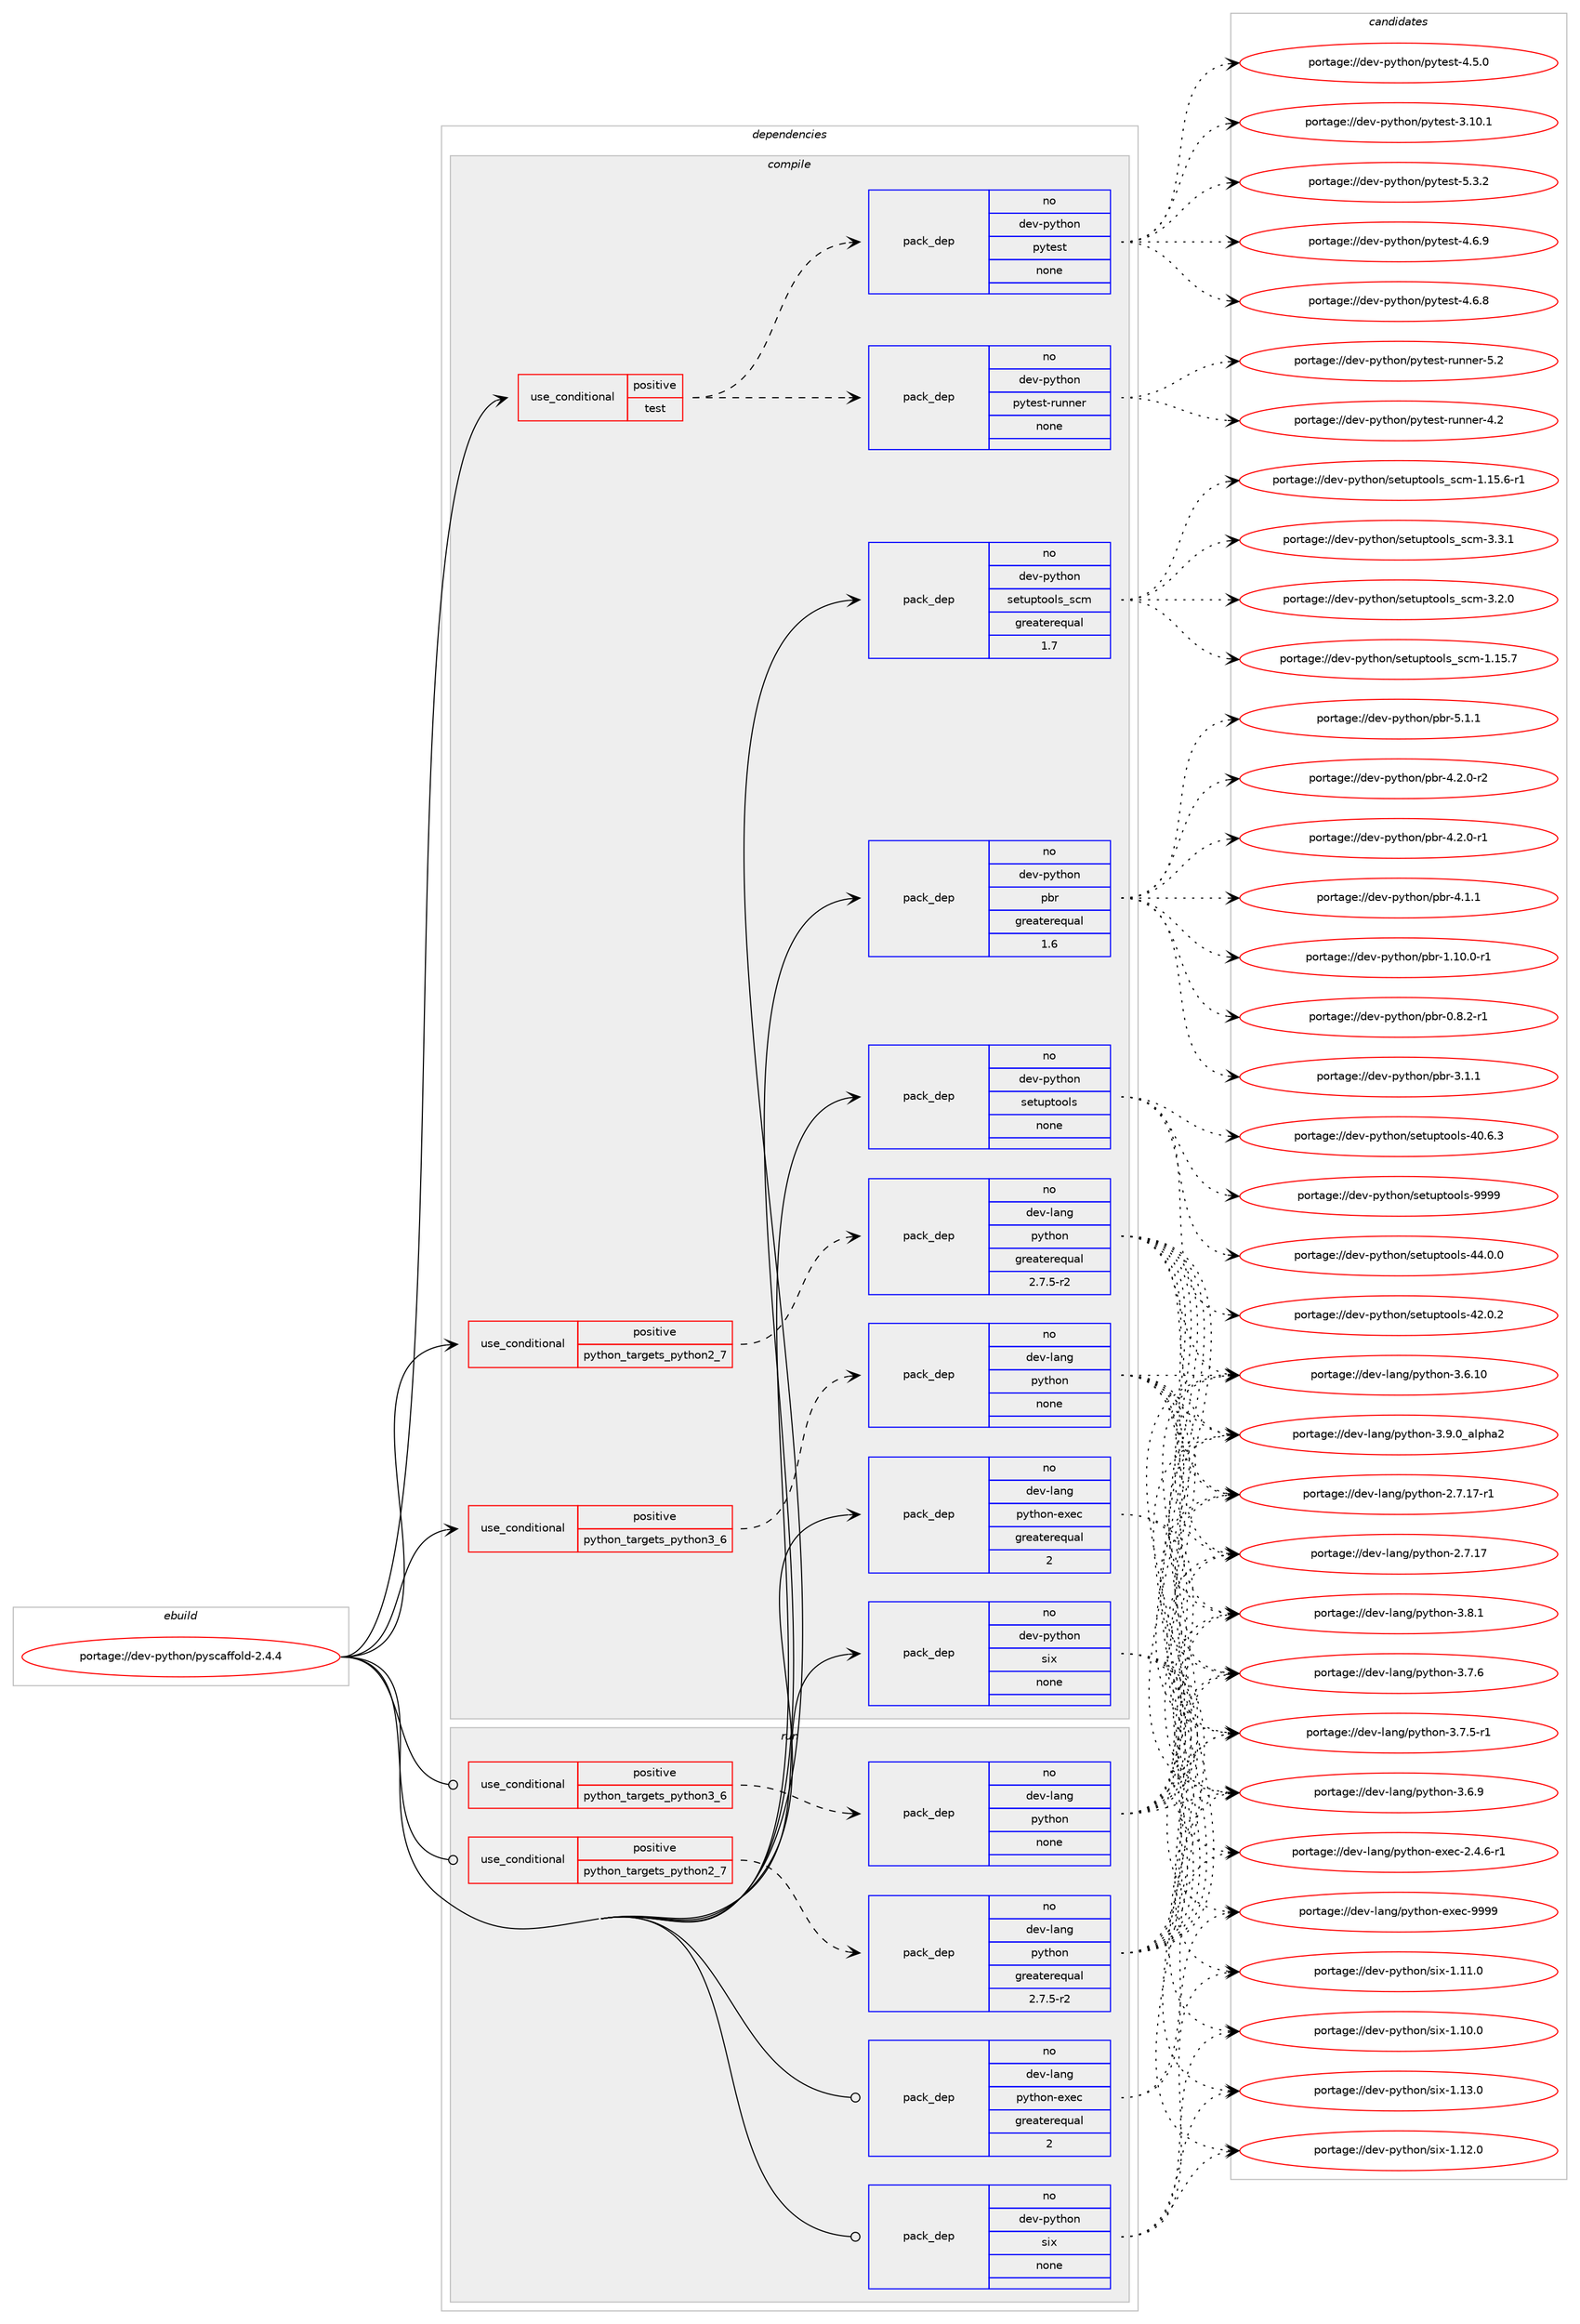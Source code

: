 digraph prolog {

# *************
# Graph options
# *************

newrank=true;
concentrate=true;
compound=true;
graph [rankdir=LR,fontname=Helvetica,fontsize=10,ranksep=1.5];#, ranksep=2.5, nodesep=0.2];
edge  [arrowhead=vee];
node  [fontname=Helvetica,fontsize=10];

# **********
# The ebuild
# **********

subgraph cluster_leftcol {
color=gray;
label=<<i>ebuild</i>>;
id [label="portage://dev-python/pyscaffold-2.4.4", color=red, width=4, href="../dev-python/pyscaffold-2.4.4.svg"];
}

# ****************
# The dependencies
# ****************

subgraph cluster_midcol {
color=gray;
label=<<i>dependencies</i>>;
subgraph cluster_compile {
fillcolor="#eeeeee";
style=filled;
label=<<i>compile</i>>;
subgraph cond108632 {
dependency435339 [label=<<TABLE BORDER="0" CELLBORDER="1" CELLSPACING="0" CELLPADDING="4"><TR><TD ROWSPAN="3" CELLPADDING="10">use_conditional</TD></TR><TR><TD>positive</TD></TR><TR><TD>python_targets_python2_7</TD></TR></TABLE>>, shape=none, color=red];
subgraph pack321781 {
dependency435340 [label=<<TABLE BORDER="0" CELLBORDER="1" CELLSPACING="0" CELLPADDING="4" WIDTH="220"><TR><TD ROWSPAN="6" CELLPADDING="30">pack_dep</TD></TR><TR><TD WIDTH="110">no</TD></TR><TR><TD>dev-lang</TD></TR><TR><TD>python</TD></TR><TR><TD>greaterequal</TD></TR><TR><TD>2.7.5-r2</TD></TR></TABLE>>, shape=none, color=blue];
}
dependency435339:e -> dependency435340:w [weight=20,style="dashed",arrowhead="vee"];
}
id:e -> dependency435339:w [weight=20,style="solid",arrowhead="vee"];
subgraph cond108633 {
dependency435341 [label=<<TABLE BORDER="0" CELLBORDER="1" CELLSPACING="0" CELLPADDING="4"><TR><TD ROWSPAN="3" CELLPADDING="10">use_conditional</TD></TR><TR><TD>positive</TD></TR><TR><TD>python_targets_python3_6</TD></TR></TABLE>>, shape=none, color=red];
subgraph pack321782 {
dependency435342 [label=<<TABLE BORDER="0" CELLBORDER="1" CELLSPACING="0" CELLPADDING="4" WIDTH="220"><TR><TD ROWSPAN="6" CELLPADDING="30">pack_dep</TD></TR><TR><TD WIDTH="110">no</TD></TR><TR><TD>dev-lang</TD></TR><TR><TD>python</TD></TR><TR><TD>none</TD></TR><TR><TD></TD></TR></TABLE>>, shape=none, color=blue];
}
dependency435341:e -> dependency435342:w [weight=20,style="dashed",arrowhead="vee"];
}
id:e -> dependency435341:w [weight=20,style="solid",arrowhead="vee"];
subgraph cond108634 {
dependency435343 [label=<<TABLE BORDER="0" CELLBORDER="1" CELLSPACING="0" CELLPADDING="4"><TR><TD ROWSPAN="3" CELLPADDING="10">use_conditional</TD></TR><TR><TD>positive</TD></TR><TR><TD>test</TD></TR></TABLE>>, shape=none, color=red];
subgraph pack321783 {
dependency435344 [label=<<TABLE BORDER="0" CELLBORDER="1" CELLSPACING="0" CELLPADDING="4" WIDTH="220"><TR><TD ROWSPAN="6" CELLPADDING="30">pack_dep</TD></TR><TR><TD WIDTH="110">no</TD></TR><TR><TD>dev-python</TD></TR><TR><TD>pytest</TD></TR><TR><TD>none</TD></TR><TR><TD></TD></TR></TABLE>>, shape=none, color=blue];
}
dependency435343:e -> dependency435344:w [weight=20,style="dashed",arrowhead="vee"];
subgraph pack321784 {
dependency435345 [label=<<TABLE BORDER="0" CELLBORDER="1" CELLSPACING="0" CELLPADDING="4" WIDTH="220"><TR><TD ROWSPAN="6" CELLPADDING="30">pack_dep</TD></TR><TR><TD WIDTH="110">no</TD></TR><TR><TD>dev-python</TD></TR><TR><TD>pytest-runner</TD></TR><TR><TD>none</TD></TR><TR><TD></TD></TR></TABLE>>, shape=none, color=blue];
}
dependency435343:e -> dependency435345:w [weight=20,style="dashed",arrowhead="vee"];
}
id:e -> dependency435343:w [weight=20,style="solid",arrowhead="vee"];
subgraph pack321785 {
dependency435346 [label=<<TABLE BORDER="0" CELLBORDER="1" CELLSPACING="0" CELLPADDING="4" WIDTH="220"><TR><TD ROWSPAN="6" CELLPADDING="30">pack_dep</TD></TR><TR><TD WIDTH="110">no</TD></TR><TR><TD>dev-lang</TD></TR><TR><TD>python-exec</TD></TR><TR><TD>greaterequal</TD></TR><TR><TD>2</TD></TR></TABLE>>, shape=none, color=blue];
}
id:e -> dependency435346:w [weight=20,style="solid",arrowhead="vee"];
subgraph pack321786 {
dependency435347 [label=<<TABLE BORDER="0" CELLBORDER="1" CELLSPACING="0" CELLPADDING="4" WIDTH="220"><TR><TD ROWSPAN="6" CELLPADDING="30">pack_dep</TD></TR><TR><TD WIDTH="110">no</TD></TR><TR><TD>dev-python</TD></TR><TR><TD>pbr</TD></TR><TR><TD>greaterequal</TD></TR><TR><TD>1.6</TD></TR></TABLE>>, shape=none, color=blue];
}
id:e -> dependency435347:w [weight=20,style="solid",arrowhead="vee"];
subgraph pack321787 {
dependency435348 [label=<<TABLE BORDER="0" CELLBORDER="1" CELLSPACING="0" CELLPADDING="4" WIDTH="220"><TR><TD ROWSPAN="6" CELLPADDING="30">pack_dep</TD></TR><TR><TD WIDTH="110">no</TD></TR><TR><TD>dev-python</TD></TR><TR><TD>setuptools</TD></TR><TR><TD>none</TD></TR><TR><TD></TD></TR></TABLE>>, shape=none, color=blue];
}
id:e -> dependency435348:w [weight=20,style="solid",arrowhead="vee"];
subgraph pack321788 {
dependency435349 [label=<<TABLE BORDER="0" CELLBORDER="1" CELLSPACING="0" CELLPADDING="4" WIDTH="220"><TR><TD ROWSPAN="6" CELLPADDING="30">pack_dep</TD></TR><TR><TD WIDTH="110">no</TD></TR><TR><TD>dev-python</TD></TR><TR><TD>setuptools_scm</TD></TR><TR><TD>greaterequal</TD></TR><TR><TD>1.7</TD></TR></TABLE>>, shape=none, color=blue];
}
id:e -> dependency435349:w [weight=20,style="solid",arrowhead="vee"];
subgraph pack321789 {
dependency435350 [label=<<TABLE BORDER="0" CELLBORDER="1" CELLSPACING="0" CELLPADDING="4" WIDTH="220"><TR><TD ROWSPAN="6" CELLPADDING="30">pack_dep</TD></TR><TR><TD WIDTH="110">no</TD></TR><TR><TD>dev-python</TD></TR><TR><TD>six</TD></TR><TR><TD>none</TD></TR><TR><TD></TD></TR></TABLE>>, shape=none, color=blue];
}
id:e -> dependency435350:w [weight=20,style="solid",arrowhead="vee"];
}
subgraph cluster_compileandrun {
fillcolor="#eeeeee";
style=filled;
label=<<i>compile and run</i>>;
}
subgraph cluster_run {
fillcolor="#eeeeee";
style=filled;
label=<<i>run</i>>;
subgraph cond108635 {
dependency435351 [label=<<TABLE BORDER="0" CELLBORDER="1" CELLSPACING="0" CELLPADDING="4"><TR><TD ROWSPAN="3" CELLPADDING="10">use_conditional</TD></TR><TR><TD>positive</TD></TR><TR><TD>python_targets_python2_7</TD></TR></TABLE>>, shape=none, color=red];
subgraph pack321790 {
dependency435352 [label=<<TABLE BORDER="0" CELLBORDER="1" CELLSPACING="0" CELLPADDING="4" WIDTH="220"><TR><TD ROWSPAN="6" CELLPADDING="30">pack_dep</TD></TR><TR><TD WIDTH="110">no</TD></TR><TR><TD>dev-lang</TD></TR><TR><TD>python</TD></TR><TR><TD>greaterequal</TD></TR><TR><TD>2.7.5-r2</TD></TR></TABLE>>, shape=none, color=blue];
}
dependency435351:e -> dependency435352:w [weight=20,style="dashed",arrowhead="vee"];
}
id:e -> dependency435351:w [weight=20,style="solid",arrowhead="odot"];
subgraph cond108636 {
dependency435353 [label=<<TABLE BORDER="0" CELLBORDER="1" CELLSPACING="0" CELLPADDING="4"><TR><TD ROWSPAN="3" CELLPADDING="10">use_conditional</TD></TR><TR><TD>positive</TD></TR><TR><TD>python_targets_python3_6</TD></TR></TABLE>>, shape=none, color=red];
subgraph pack321791 {
dependency435354 [label=<<TABLE BORDER="0" CELLBORDER="1" CELLSPACING="0" CELLPADDING="4" WIDTH="220"><TR><TD ROWSPAN="6" CELLPADDING="30">pack_dep</TD></TR><TR><TD WIDTH="110">no</TD></TR><TR><TD>dev-lang</TD></TR><TR><TD>python</TD></TR><TR><TD>none</TD></TR><TR><TD></TD></TR></TABLE>>, shape=none, color=blue];
}
dependency435353:e -> dependency435354:w [weight=20,style="dashed",arrowhead="vee"];
}
id:e -> dependency435353:w [weight=20,style="solid",arrowhead="odot"];
subgraph pack321792 {
dependency435355 [label=<<TABLE BORDER="0" CELLBORDER="1" CELLSPACING="0" CELLPADDING="4" WIDTH="220"><TR><TD ROWSPAN="6" CELLPADDING="30">pack_dep</TD></TR><TR><TD WIDTH="110">no</TD></TR><TR><TD>dev-lang</TD></TR><TR><TD>python-exec</TD></TR><TR><TD>greaterequal</TD></TR><TR><TD>2</TD></TR></TABLE>>, shape=none, color=blue];
}
id:e -> dependency435355:w [weight=20,style="solid",arrowhead="odot"];
subgraph pack321793 {
dependency435356 [label=<<TABLE BORDER="0" CELLBORDER="1" CELLSPACING="0" CELLPADDING="4" WIDTH="220"><TR><TD ROWSPAN="6" CELLPADDING="30">pack_dep</TD></TR><TR><TD WIDTH="110">no</TD></TR><TR><TD>dev-python</TD></TR><TR><TD>six</TD></TR><TR><TD>none</TD></TR><TR><TD></TD></TR></TABLE>>, shape=none, color=blue];
}
id:e -> dependency435356:w [weight=20,style="solid",arrowhead="odot"];
}
}

# **************
# The candidates
# **************

subgraph cluster_choices {
rank=same;
color=gray;
label=<<i>candidates</i>>;

subgraph choice321781 {
color=black;
nodesep=1;
choice10010111845108971101034711212111610411111045514657464895971081121049750 [label="portage://dev-lang/python-3.9.0_alpha2", color=red, width=4,href="../dev-lang/python-3.9.0_alpha2.svg"];
choice100101118451089711010347112121116104111110455146564649 [label="portage://dev-lang/python-3.8.1", color=red, width=4,href="../dev-lang/python-3.8.1.svg"];
choice100101118451089711010347112121116104111110455146554654 [label="portage://dev-lang/python-3.7.6", color=red, width=4,href="../dev-lang/python-3.7.6.svg"];
choice1001011184510897110103471121211161041111104551465546534511449 [label="portage://dev-lang/python-3.7.5-r1", color=red, width=4,href="../dev-lang/python-3.7.5-r1.svg"];
choice100101118451089711010347112121116104111110455146544657 [label="portage://dev-lang/python-3.6.9", color=red, width=4,href="../dev-lang/python-3.6.9.svg"];
choice10010111845108971101034711212111610411111045514654464948 [label="portage://dev-lang/python-3.6.10", color=red, width=4,href="../dev-lang/python-3.6.10.svg"];
choice100101118451089711010347112121116104111110455046554649554511449 [label="portage://dev-lang/python-2.7.17-r1", color=red, width=4,href="../dev-lang/python-2.7.17-r1.svg"];
choice10010111845108971101034711212111610411111045504655464955 [label="portage://dev-lang/python-2.7.17", color=red, width=4,href="../dev-lang/python-2.7.17.svg"];
dependency435340:e -> choice10010111845108971101034711212111610411111045514657464895971081121049750:w [style=dotted,weight="100"];
dependency435340:e -> choice100101118451089711010347112121116104111110455146564649:w [style=dotted,weight="100"];
dependency435340:e -> choice100101118451089711010347112121116104111110455146554654:w [style=dotted,weight="100"];
dependency435340:e -> choice1001011184510897110103471121211161041111104551465546534511449:w [style=dotted,weight="100"];
dependency435340:e -> choice100101118451089711010347112121116104111110455146544657:w [style=dotted,weight="100"];
dependency435340:e -> choice10010111845108971101034711212111610411111045514654464948:w [style=dotted,weight="100"];
dependency435340:e -> choice100101118451089711010347112121116104111110455046554649554511449:w [style=dotted,weight="100"];
dependency435340:e -> choice10010111845108971101034711212111610411111045504655464955:w [style=dotted,weight="100"];
}
subgraph choice321782 {
color=black;
nodesep=1;
choice10010111845108971101034711212111610411111045514657464895971081121049750 [label="portage://dev-lang/python-3.9.0_alpha2", color=red, width=4,href="../dev-lang/python-3.9.0_alpha2.svg"];
choice100101118451089711010347112121116104111110455146564649 [label="portage://dev-lang/python-3.8.1", color=red, width=4,href="../dev-lang/python-3.8.1.svg"];
choice100101118451089711010347112121116104111110455146554654 [label="portage://dev-lang/python-3.7.6", color=red, width=4,href="../dev-lang/python-3.7.6.svg"];
choice1001011184510897110103471121211161041111104551465546534511449 [label="portage://dev-lang/python-3.7.5-r1", color=red, width=4,href="../dev-lang/python-3.7.5-r1.svg"];
choice100101118451089711010347112121116104111110455146544657 [label="portage://dev-lang/python-3.6.9", color=red, width=4,href="../dev-lang/python-3.6.9.svg"];
choice10010111845108971101034711212111610411111045514654464948 [label="portage://dev-lang/python-3.6.10", color=red, width=4,href="../dev-lang/python-3.6.10.svg"];
choice100101118451089711010347112121116104111110455046554649554511449 [label="portage://dev-lang/python-2.7.17-r1", color=red, width=4,href="../dev-lang/python-2.7.17-r1.svg"];
choice10010111845108971101034711212111610411111045504655464955 [label="portage://dev-lang/python-2.7.17", color=red, width=4,href="../dev-lang/python-2.7.17.svg"];
dependency435342:e -> choice10010111845108971101034711212111610411111045514657464895971081121049750:w [style=dotted,weight="100"];
dependency435342:e -> choice100101118451089711010347112121116104111110455146564649:w [style=dotted,weight="100"];
dependency435342:e -> choice100101118451089711010347112121116104111110455146554654:w [style=dotted,weight="100"];
dependency435342:e -> choice1001011184510897110103471121211161041111104551465546534511449:w [style=dotted,weight="100"];
dependency435342:e -> choice100101118451089711010347112121116104111110455146544657:w [style=dotted,weight="100"];
dependency435342:e -> choice10010111845108971101034711212111610411111045514654464948:w [style=dotted,weight="100"];
dependency435342:e -> choice100101118451089711010347112121116104111110455046554649554511449:w [style=dotted,weight="100"];
dependency435342:e -> choice10010111845108971101034711212111610411111045504655464955:w [style=dotted,weight="100"];
}
subgraph choice321783 {
color=black;
nodesep=1;
choice1001011184511212111610411111047112121116101115116455346514650 [label="portage://dev-python/pytest-5.3.2", color=red, width=4,href="../dev-python/pytest-5.3.2.svg"];
choice1001011184511212111610411111047112121116101115116455246544657 [label="portage://dev-python/pytest-4.6.9", color=red, width=4,href="../dev-python/pytest-4.6.9.svg"];
choice1001011184511212111610411111047112121116101115116455246544656 [label="portage://dev-python/pytest-4.6.8", color=red, width=4,href="../dev-python/pytest-4.6.8.svg"];
choice1001011184511212111610411111047112121116101115116455246534648 [label="portage://dev-python/pytest-4.5.0", color=red, width=4,href="../dev-python/pytest-4.5.0.svg"];
choice100101118451121211161041111104711212111610111511645514649484649 [label="portage://dev-python/pytest-3.10.1", color=red, width=4,href="../dev-python/pytest-3.10.1.svg"];
dependency435344:e -> choice1001011184511212111610411111047112121116101115116455346514650:w [style=dotted,weight="100"];
dependency435344:e -> choice1001011184511212111610411111047112121116101115116455246544657:w [style=dotted,weight="100"];
dependency435344:e -> choice1001011184511212111610411111047112121116101115116455246544656:w [style=dotted,weight="100"];
dependency435344:e -> choice1001011184511212111610411111047112121116101115116455246534648:w [style=dotted,weight="100"];
dependency435344:e -> choice100101118451121211161041111104711212111610111511645514649484649:w [style=dotted,weight="100"];
}
subgraph choice321784 {
color=black;
nodesep=1;
choice10010111845112121116104111110471121211161011151164511411711011010111445534650 [label="portage://dev-python/pytest-runner-5.2", color=red, width=4,href="../dev-python/pytest-runner-5.2.svg"];
choice10010111845112121116104111110471121211161011151164511411711011010111445524650 [label="portage://dev-python/pytest-runner-4.2", color=red, width=4,href="../dev-python/pytest-runner-4.2.svg"];
dependency435345:e -> choice10010111845112121116104111110471121211161011151164511411711011010111445534650:w [style=dotted,weight="100"];
dependency435345:e -> choice10010111845112121116104111110471121211161011151164511411711011010111445524650:w [style=dotted,weight="100"];
}
subgraph choice321785 {
color=black;
nodesep=1;
choice10010111845108971101034711212111610411111045101120101994557575757 [label="portage://dev-lang/python-exec-9999", color=red, width=4,href="../dev-lang/python-exec-9999.svg"];
choice10010111845108971101034711212111610411111045101120101994550465246544511449 [label="portage://dev-lang/python-exec-2.4.6-r1", color=red, width=4,href="../dev-lang/python-exec-2.4.6-r1.svg"];
dependency435346:e -> choice10010111845108971101034711212111610411111045101120101994557575757:w [style=dotted,weight="100"];
dependency435346:e -> choice10010111845108971101034711212111610411111045101120101994550465246544511449:w [style=dotted,weight="100"];
}
subgraph choice321786 {
color=black;
nodesep=1;
choice100101118451121211161041111104711298114455346494649 [label="portage://dev-python/pbr-5.1.1", color=red, width=4,href="../dev-python/pbr-5.1.1.svg"];
choice1001011184511212111610411111047112981144552465046484511450 [label="portage://dev-python/pbr-4.2.0-r2", color=red, width=4,href="../dev-python/pbr-4.2.0-r2.svg"];
choice1001011184511212111610411111047112981144552465046484511449 [label="portage://dev-python/pbr-4.2.0-r1", color=red, width=4,href="../dev-python/pbr-4.2.0-r1.svg"];
choice100101118451121211161041111104711298114455246494649 [label="portage://dev-python/pbr-4.1.1", color=red, width=4,href="../dev-python/pbr-4.1.1.svg"];
choice100101118451121211161041111104711298114455146494649 [label="portage://dev-python/pbr-3.1.1", color=red, width=4,href="../dev-python/pbr-3.1.1.svg"];
choice100101118451121211161041111104711298114454946494846484511449 [label="portage://dev-python/pbr-1.10.0-r1", color=red, width=4,href="../dev-python/pbr-1.10.0-r1.svg"];
choice1001011184511212111610411111047112981144548465646504511449 [label="portage://dev-python/pbr-0.8.2-r1", color=red, width=4,href="../dev-python/pbr-0.8.2-r1.svg"];
dependency435347:e -> choice100101118451121211161041111104711298114455346494649:w [style=dotted,weight="100"];
dependency435347:e -> choice1001011184511212111610411111047112981144552465046484511450:w [style=dotted,weight="100"];
dependency435347:e -> choice1001011184511212111610411111047112981144552465046484511449:w [style=dotted,weight="100"];
dependency435347:e -> choice100101118451121211161041111104711298114455246494649:w [style=dotted,weight="100"];
dependency435347:e -> choice100101118451121211161041111104711298114455146494649:w [style=dotted,weight="100"];
dependency435347:e -> choice100101118451121211161041111104711298114454946494846484511449:w [style=dotted,weight="100"];
dependency435347:e -> choice1001011184511212111610411111047112981144548465646504511449:w [style=dotted,weight="100"];
}
subgraph choice321787 {
color=black;
nodesep=1;
choice10010111845112121116104111110471151011161171121161111111081154557575757 [label="portage://dev-python/setuptools-9999", color=red, width=4,href="../dev-python/setuptools-9999.svg"];
choice100101118451121211161041111104711510111611711211611111110811545525246484648 [label="portage://dev-python/setuptools-44.0.0", color=red, width=4,href="../dev-python/setuptools-44.0.0.svg"];
choice100101118451121211161041111104711510111611711211611111110811545525046484650 [label="portage://dev-python/setuptools-42.0.2", color=red, width=4,href="../dev-python/setuptools-42.0.2.svg"];
choice100101118451121211161041111104711510111611711211611111110811545524846544651 [label="portage://dev-python/setuptools-40.6.3", color=red, width=4,href="../dev-python/setuptools-40.6.3.svg"];
dependency435348:e -> choice10010111845112121116104111110471151011161171121161111111081154557575757:w [style=dotted,weight="100"];
dependency435348:e -> choice100101118451121211161041111104711510111611711211611111110811545525246484648:w [style=dotted,weight="100"];
dependency435348:e -> choice100101118451121211161041111104711510111611711211611111110811545525046484650:w [style=dotted,weight="100"];
dependency435348:e -> choice100101118451121211161041111104711510111611711211611111110811545524846544651:w [style=dotted,weight="100"];
}
subgraph choice321788 {
color=black;
nodesep=1;
choice10010111845112121116104111110471151011161171121161111111081159511599109455146514649 [label="portage://dev-python/setuptools_scm-3.3.1", color=red, width=4,href="../dev-python/setuptools_scm-3.3.1.svg"];
choice10010111845112121116104111110471151011161171121161111111081159511599109455146504648 [label="portage://dev-python/setuptools_scm-3.2.0", color=red, width=4,href="../dev-python/setuptools_scm-3.2.0.svg"];
choice1001011184511212111610411111047115101116117112116111111108115951159910945494649534655 [label="portage://dev-python/setuptools_scm-1.15.7", color=red, width=4,href="../dev-python/setuptools_scm-1.15.7.svg"];
choice10010111845112121116104111110471151011161171121161111111081159511599109454946495346544511449 [label="portage://dev-python/setuptools_scm-1.15.6-r1", color=red, width=4,href="../dev-python/setuptools_scm-1.15.6-r1.svg"];
dependency435349:e -> choice10010111845112121116104111110471151011161171121161111111081159511599109455146514649:w [style=dotted,weight="100"];
dependency435349:e -> choice10010111845112121116104111110471151011161171121161111111081159511599109455146504648:w [style=dotted,weight="100"];
dependency435349:e -> choice1001011184511212111610411111047115101116117112116111111108115951159910945494649534655:w [style=dotted,weight="100"];
dependency435349:e -> choice10010111845112121116104111110471151011161171121161111111081159511599109454946495346544511449:w [style=dotted,weight="100"];
}
subgraph choice321789 {
color=black;
nodesep=1;
choice100101118451121211161041111104711510512045494649514648 [label="portage://dev-python/six-1.13.0", color=red, width=4,href="../dev-python/six-1.13.0.svg"];
choice100101118451121211161041111104711510512045494649504648 [label="portage://dev-python/six-1.12.0", color=red, width=4,href="../dev-python/six-1.12.0.svg"];
choice100101118451121211161041111104711510512045494649494648 [label="portage://dev-python/six-1.11.0", color=red, width=4,href="../dev-python/six-1.11.0.svg"];
choice100101118451121211161041111104711510512045494649484648 [label="portage://dev-python/six-1.10.0", color=red, width=4,href="../dev-python/six-1.10.0.svg"];
dependency435350:e -> choice100101118451121211161041111104711510512045494649514648:w [style=dotted,weight="100"];
dependency435350:e -> choice100101118451121211161041111104711510512045494649504648:w [style=dotted,weight="100"];
dependency435350:e -> choice100101118451121211161041111104711510512045494649494648:w [style=dotted,weight="100"];
dependency435350:e -> choice100101118451121211161041111104711510512045494649484648:w [style=dotted,weight="100"];
}
subgraph choice321790 {
color=black;
nodesep=1;
choice10010111845108971101034711212111610411111045514657464895971081121049750 [label="portage://dev-lang/python-3.9.0_alpha2", color=red, width=4,href="../dev-lang/python-3.9.0_alpha2.svg"];
choice100101118451089711010347112121116104111110455146564649 [label="portage://dev-lang/python-3.8.1", color=red, width=4,href="../dev-lang/python-3.8.1.svg"];
choice100101118451089711010347112121116104111110455146554654 [label="portage://dev-lang/python-3.7.6", color=red, width=4,href="../dev-lang/python-3.7.6.svg"];
choice1001011184510897110103471121211161041111104551465546534511449 [label="portage://dev-lang/python-3.7.5-r1", color=red, width=4,href="../dev-lang/python-3.7.5-r1.svg"];
choice100101118451089711010347112121116104111110455146544657 [label="portage://dev-lang/python-3.6.9", color=red, width=4,href="../dev-lang/python-3.6.9.svg"];
choice10010111845108971101034711212111610411111045514654464948 [label="portage://dev-lang/python-3.6.10", color=red, width=4,href="../dev-lang/python-3.6.10.svg"];
choice100101118451089711010347112121116104111110455046554649554511449 [label="portage://dev-lang/python-2.7.17-r1", color=red, width=4,href="../dev-lang/python-2.7.17-r1.svg"];
choice10010111845108971101034711212111610411111045504655464955 [label="portage://dev-lang/python-2.7.17", color=red, width=4,href="../dev-lang/python-2.7.17.svg"];
dependency435352:e -> choice10010111845108971101034711212111610411111045514657464895971081121049750:w [style=dotted,weight="100"];
dependency435352:e -> choice100101118451089711010347112121116104111110455146564649:w [style=dotted,weight="100"];
dependency435352:e -> choice100101118451089711010347112121116104111110455146554654:w [style=dotted,weight="100"];
dependency435352:e -> choice1001011184510897110103471121211161041111104551465546534511449:w [style=dotted,weight="100"];
dependency435352:e -> choice100101118451089711010347112121116104111110455146544657:w [style=dotted,weight="100"];
dependency435352:e -> choice10010111845108971101034711212111610411111045514654464948:w [style=dotted,weight="100"];
dependency435352:e -> choice100101118451089711010347112121116104111110455046554649554511449:w [style=dotted,weight="100"];
dependency435352:e -> choice10010111845108971101034711212111610411111045504655464955:w [style=dotted,weight="100"];
}
subgraph choice321791 {
color=black;
nodesep=1;
choice10010111845108971101034711212111610411111045514657464895971081121049750 [label="portage://dev-lang/python-3.9.0_alpha2", color=red, width=4,href="../dev-lang/python-3.9.0_alpha2.svg"];
choice100101118451089711010347112121116104111110455146564649 [label="portage://dev-lang/python-3.8.1", color=red, width=4,href="../dev-lang/python-3.8.1.svg"];
choice100101118451089711010347112121116104111110455146554654 [label="portage://dev-lang/python-3.7.6", color=red, width=4,href="../dev-lang/python-3.7.6.svg"];
choice1001011184510897110103471121211161041111104551465546534511449 [label="portage://dev-lang/python-3.7.5-r1", color=red, width=4,href="../dev-lang/python-3.7.5-r1.svg"];
choice100101118451089711010347112121116104111110455146544657 [label="portage://dev-lang/python-3.6.9", color=red, width=4,href="../dev-lang/python-3.6.9.svg"];
choice10010111845108971101034711212111610411111045514654464948 [label="portage://dev-lang/python-3.6.10", color=red, width=4,href="../dev-lang/python-3.6.10.svg"];
choice100101118451089711010347112121116104111110455046554649554511449 [label="portage://dev-lang/python-2.7.17-r1", color=red, width=4,href="../dev-lang/python-2.7.17-r1.svg"];
choice10010111845108971101034711212111610411111045504655464955 [label="portage://dev-lang/python-2.7.17", color=red, width=4,href="../dev-lang/python-2.7.17.svg"];
dependency435354:e -> choice10010111845108971101034711212111610411111045514657464895971081121049750:w [style=dotted,weight="100"];
dependency435354:e -> choice100101118451089711010347112121116104111110455146564649:w [style=dotted,weight="100"];
dependency435354:e -> choice100101118451089711010347112121116104111110455146554654:w [style=dotted,weight="100"];
dependency435354:e -> choice1001011184510897110103471121211161041111104551465546534511449:w [style=dotted,weight="100"];
dependency435354:e -> choice100101118451089711010347112121116104111110455146544657:w [style=dotted,weight="100"];
dependency435354:e -> choice10010111845108971101034711212111610411111045514654464948:w [style=dotted,weight="100"];
dependency435354:e -> choice100101118451089711010347112121116104111110455046554649554511449:w [style=dotted,weight="100"];
dependency435354:e -> choice10010111845108971101034711212111610411111045504655464955:w [style=dotted,weight="100"];
}
subgraph choice321792 {
color=black;
nodesep=1;
choice10010111845108971101034711212111610411111045101120101994557575757 [label="portage://dev-lang/python-exec-9999", color=red, width=4,href="../dev-lang/python-exec-9999.svg"];
choice10010111845108971101034711212111610411111045101120101994550465246544511449 [label="portage://dev-lang/python-exec-2.4.6-r1", color=red, width=4,href="../dev-lang/python-exec-2.4.6-r1.svg"];
dependency435355:e -> choice10010111845108971101034711212111610411111045101120101994557575757:w [style=dotted,weight="100"];
dependency435355:e -> choice10010111845108971101034711212111610411111045101120101994550465246544511449:w [style=dotted,weight="100"];
}
subgraph choice321793 {
color=black;
nodesep=1;
choice100101118451121211161041111104711510512045494649514648 [label="portage://dev-python/six-1.13.0", color=red, width=4,href="../dev-python/six-1.13.0.svg"];
choice100101118451121211161041111104711510512045494649504648 [label="portage://dev-python/six-1.12.0", color=red, width=4,href="../dev-python/six-1.12.0.svg"];
choice100101118451121211161041111104711510512045494649494648 [label="portage://dev-python/six-1.11.0", color=red, width=4,href="../dev-python/six-1.11.0.svg"];
choice100101118451121211161041111104711510512045494649484648 [label="portage://dev-python/six-1.10.0", color=red, width=4,href="../dev-python/six-1.10.0.svg"];
dependency435356:e -> choice100101118451121211161041111104711510512045494649514648:w [style=dotted,weight="100"];
dependency435356:e -> choice100101118451121211161041111104711510512045494649504648:w [style=dotted,weight="100"];
dependency435356:e -> choice100101118451121211161041111104711510512045494649494648:w [style=dotted,weight="100"];
dependency435356:e -> choice100101118451121211161041111104711510512045494649484648:w [style=dotted,weight="100"];
}
}

}
